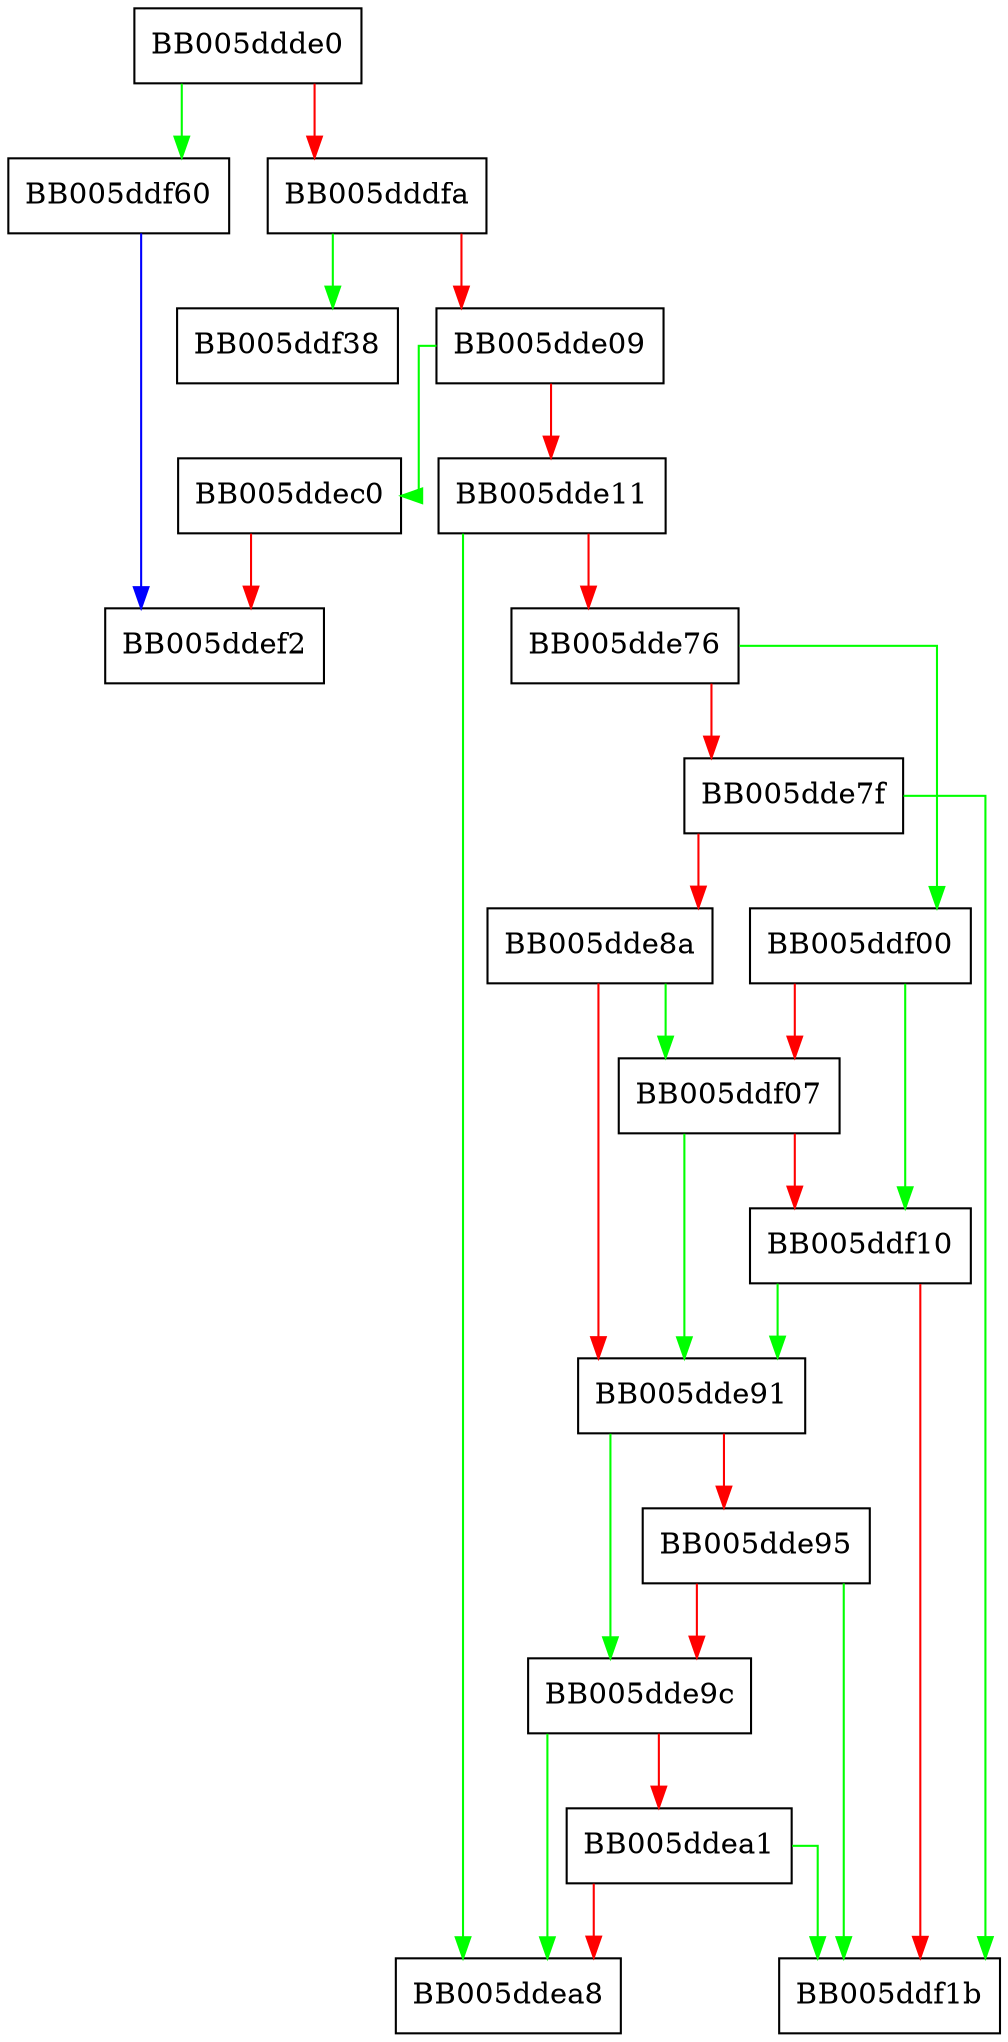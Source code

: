 digraph EVP_PKEY_CTX_set1_hkdf_key {
  node [shape="box"];
  graph [splines=ortho];
  BB005ddde0 -> BB005ddf60 [color="green"];
  BB005ddde0 -> BB005dddfa [color="red"];
  BB005dddfa -> BB005ddf38 [color="green"];
  BB005dddfa -> BB005dde09 [color="red"];
  BB005dde09 -> BB005ddec0 [color="green"];
  BB005dde09 -> BB005dde11 [color="red"];
  BB005dde11 -> BB005ddea8 [color="green"];
  BB005dde11 -> BB005dde76 [color="red"];
  BB005dde76 -> BB005ddf00 [color="green"];
  BB005dde76 -> BB005dde7f [color="red"];
  BB005dde7f -> BB005ddf1b [color="green"];
  BB005dde7f -> BB005dde8a [color="red"];
  BB005dde8a -> BB005ddf07 [color="green"];
  BB005dde8a -> BB005dde91 [color="red"];
  BB005dde91 -> BB005dde9c [color="green"];
  BB005dde91 -> BB005dde95 [color="red"];
  BB005dde95 -> BB005ddf1b [color="green"];
  BB005dde95 -> BB005dde9c [color="red"];
  BB005dde9c -> BB005ddea8 [color="green"];
  BB005dde9c -> BB005ddea1 [color="red"];
  BB005ddea1 -> BB005ddf1b [color="green"];
  BB005ddea1 -> BB005ddea8 [color="red"];
  BB005ddec0 -> BB005ddef2 [color="red"];
  BB005ddf00 -> BB005ddf10 [color="green"];
  BB005ddf00 -> BB005ddf07 [color="red"];
  BB005ddf07 -> BB005dde91 [color="green"];
  BB005ddf07 -> BB005ddf10 [color="red"];
  BB005ddf10 -> BB005dde91 [color="green"];
  BB005ddf10 -> BB005ddf1b [color="red"];
  BB005ddf60 -> BB005ddef2 [color="blue"];
}